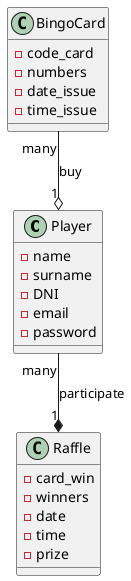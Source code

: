 @startuml

class Player {
    - name
    - surname
    - DNI
    - email
    - password
}

class BingoCard {
    - code_card
    - numbers
    - date_issue
    - time_issue
}

class Raffle {
    - card_win
    - winners
    - date
    - time
    - prize
}

Player "many" --* "1" Raffle: participate
BingoCard "many" --o "1" Player: buy

@enduml